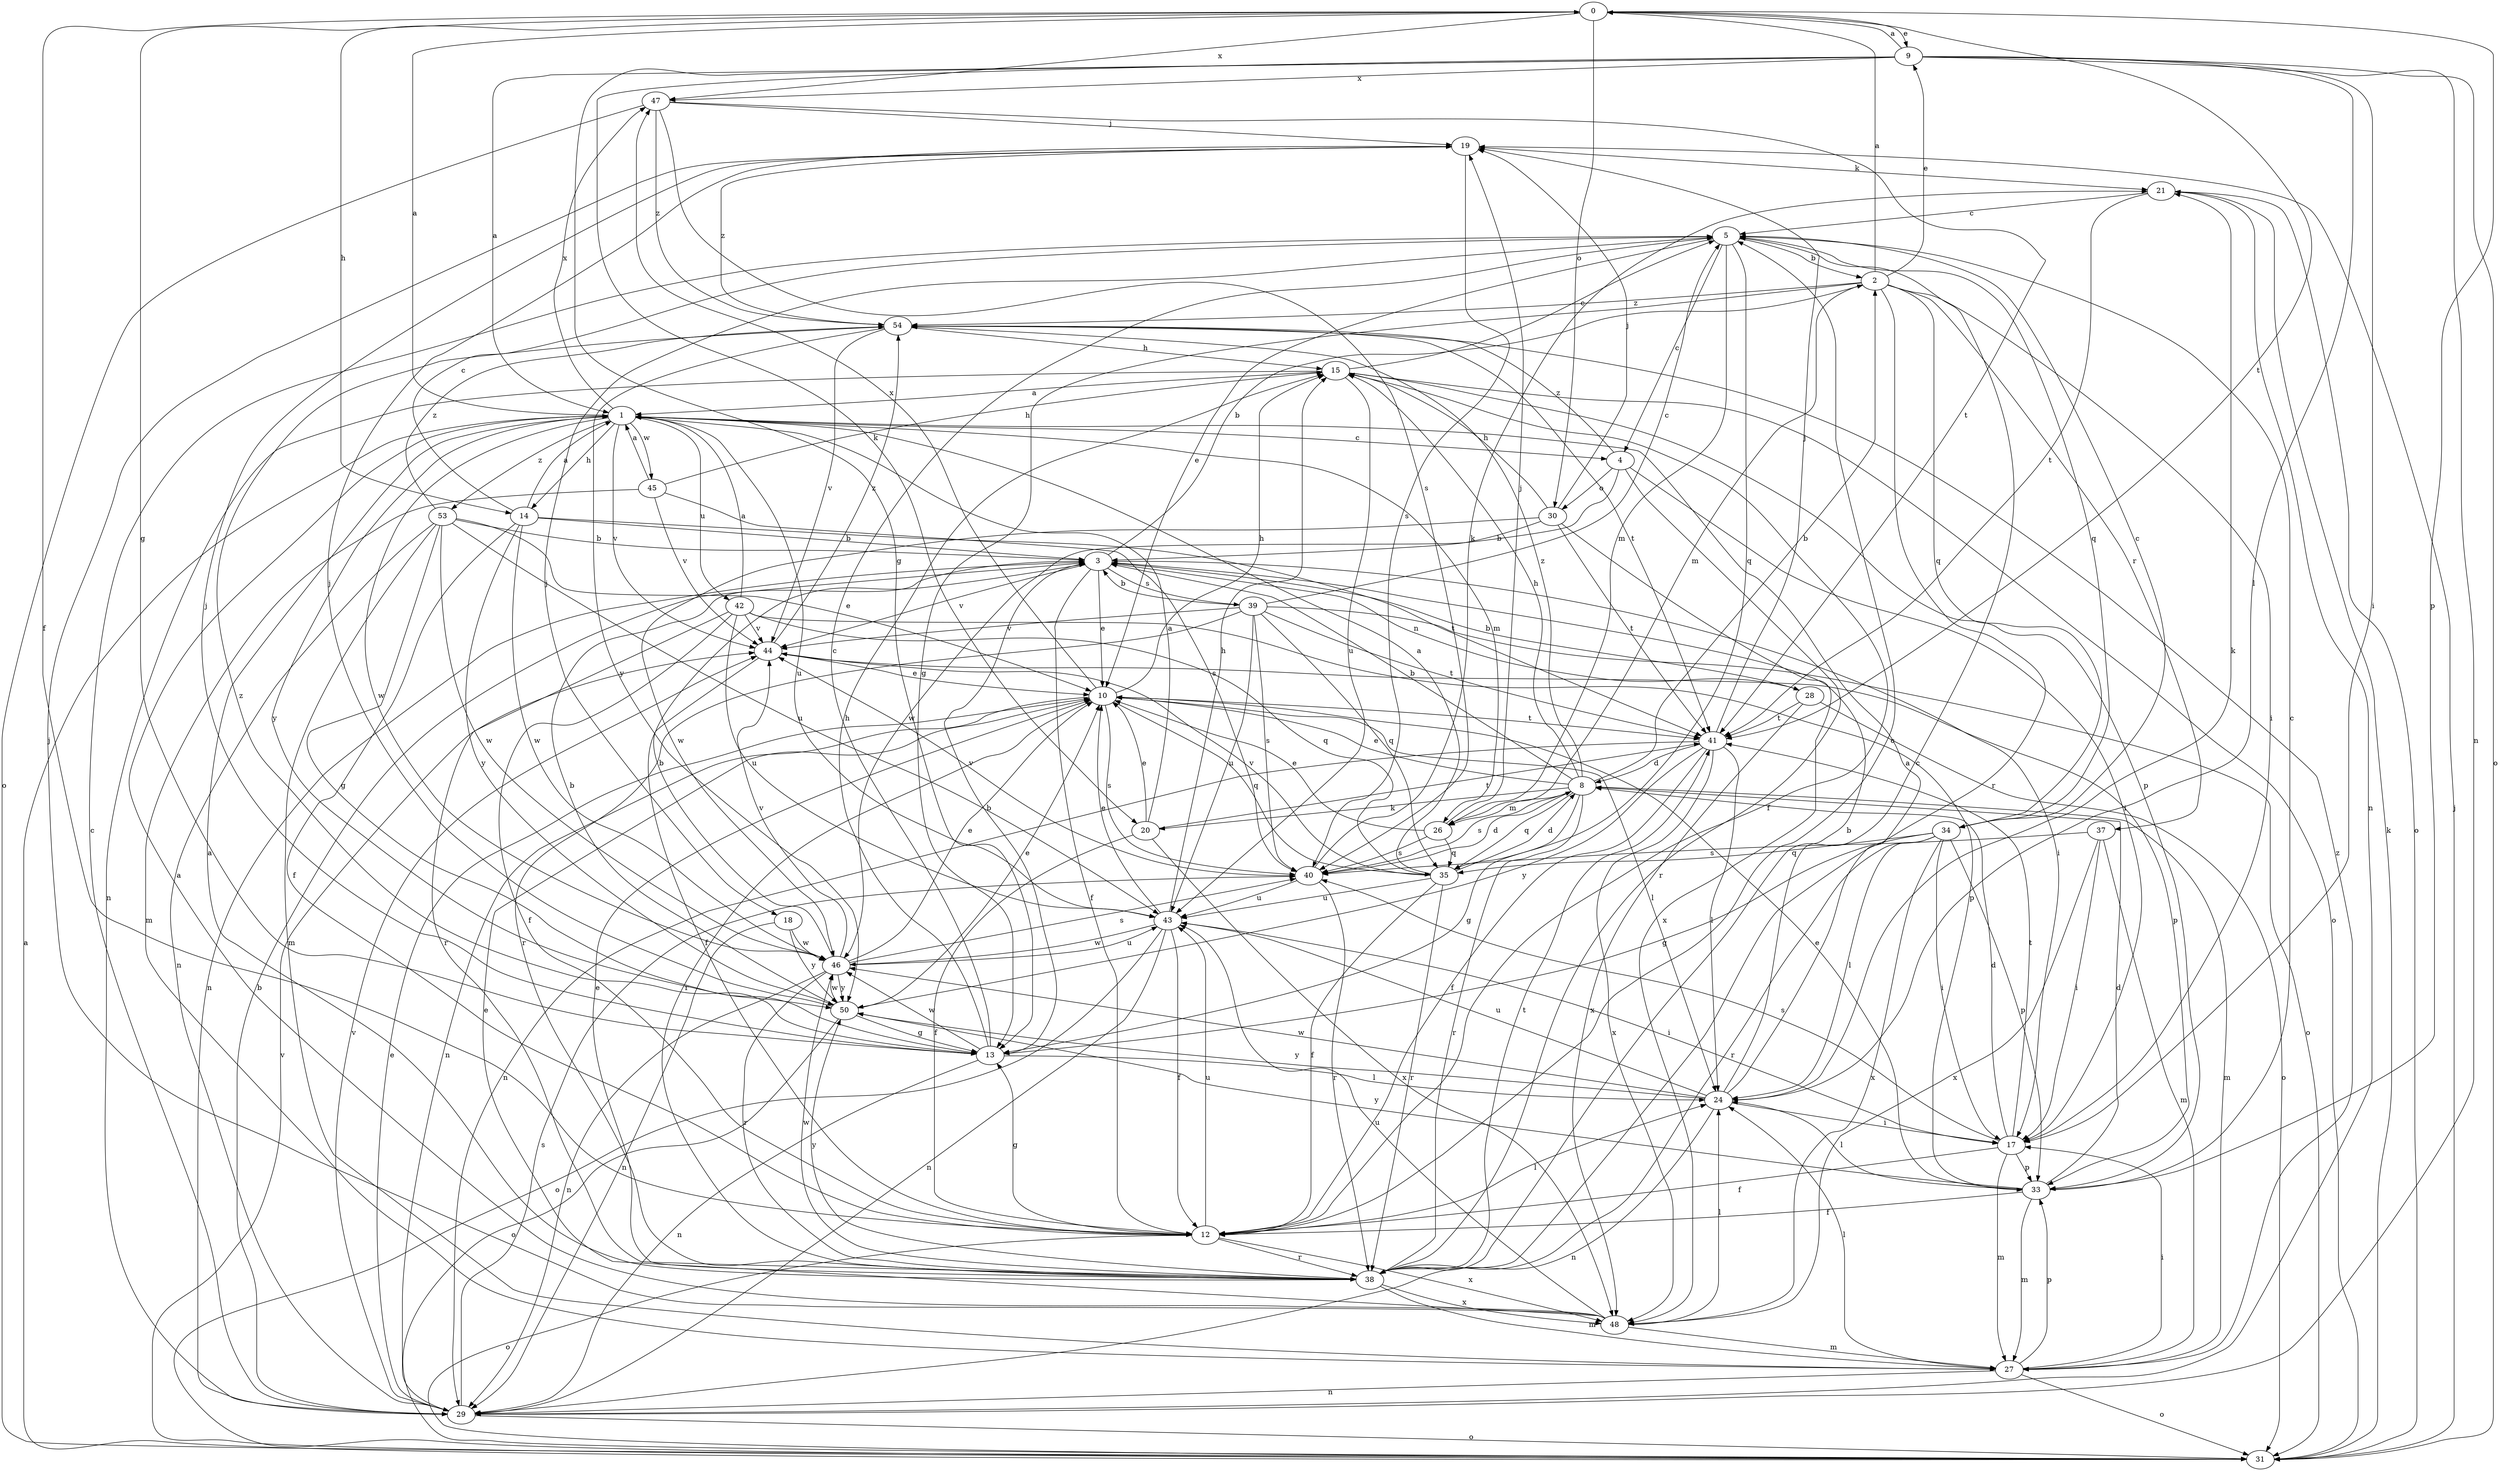 strict digraph  {
0;
1;
2;
3;
4;
5;
8;
9;
10;
12;
13;
14;
15;
17;
18;
19;
20;
21;
24;
26;
27;
28;
29;
30;
31;
33;
34;
35;
37;
38;
39;
40;
41;
42;
43;
44;
45;
46;
47;
48;
50;
53;
54;
0 -> 9  [label=e];
0 -> 12  [label=f];
0 -> 13  [label=g];
0 -> 14  [label=h];
0 -> 30  [label=o];
0 -> 33  [label=p];
0 -> 41  [label=t];
0 -> 47  [label=x];
1 -> 0  [label=a];
1 -> 4  [label=c];
1 -> 14  [label=h];
1 -> 26  [label=m];
1 -> 42  [label=u];
1 -> 43  [label=u];
1 -> 44  [label=v];
1 -> 45  [label=w];
1 -> 46  [label=w];
1 -> 47  [label=x];
1 -> 50  [label=y];
1 -> 53  [label=z];
2 -> 0  [label=a];
2 -> 9  [label=e];
2 -> 13  [label=g];
2 -> 17  [label=i];
2 -> 26  [label=m];
2 -> 34  [label=q];
2 -> 37  [label=r];
2 -> 38  [label=r];
2 -> 54  [label=z];
3 -> 2  [label=b];
3 -> 10  [label=e];
3 -> 12  [label=f];
3 -> 17  [label=i];
3 -> 28  [label=n];
3 -> 29  [label=n];
3 -> 39  [label=s];
3 -> 44  [label=v];
4 -> 17  [label=i];
4 -> 30  [label=o];
4 -> 38  [label=r];
4 -> 46  [label=w];
4 -> 54  [label=z];
5 -> 2  [label=b];
5 -> 4  [label=c];
5 -> 10  [label=e];
5 -> 18  [label=j];
5 -> 26  [label=m];
5 -> 34  [label=q];
5 -> 35  [label=q];
8 -> 2  [label=b];
8 -> 3  [label=b];
8 -> 10  [label=e];
8 -> 13  [label=g];
8 -> 15  [label=h];
8 -> 20  [label=k];
8 -> 26  [label=m];
8 -> 27  [label=m];
8 -> 35  [label=q];
8 -> 38  [label=r];
8 -> 40  [label=s];
8 -> 54  [label=z];
9 -> 0  [label=a];
9 -> 1  [label=a];
9 -> 13  [label=g];
9 -> 17  [label=i];
9 -> 20  [label=k];
9 -> 24  [label=l];
9 -> 29  [label=n];
9 -> 31  [label=o];
9 -> 47  [label=x];
10 -> 15  [label=h];
10 -> 24  [label=l];
10 -> 29  [label=n];
10 -> 35  [label=q];
10 -> 38  [label=r];
10 -> 40  [label=s];
10 -> 41  [label=t];
10 -> 47  [label=x];
12 -> 5  [label=c];
12 -> 13  [label=g];
12 -> 24  [label=l];
12 -> 31  [label=o];
12 -> 38  [label=r];
12 -> 43  [label=u];
12 -> 48  [label=x];
13 -> 3  [label=b];
13 -> 5  [label=c];
13 -> 15  [label=h];
13 -> 19  [label=j];
13 -> 24  [label=l];
13 -> 29  [label=n];
13 -> 46  [label=w];
13 -> 54  [label=z];
14 -> 1  [label=a];
14 -> 3  [label=b];
14 -> 5  [label=c];
14 -> 12  [label=f];
14 -> 41  [label=t];
14 -> 46  [label=w];
14 -> 50  [label=y];
15 -> 1  [label=a];
15 -> 5  [label=c];
15 -> 12  [label=f];
15 -> 29  [label=n];
15 -> 31  [label=o];
15 -> 33  [label=p];
15 -> 43  [label=u];
17 -> 8  [label=d];
17 -> 12  [label=f];
17 -> 27  [label=m];
17 -> 33  [label=p];
17 -> 40  [label=s];
17 -> 41  [label=t];
18 -> 29  [label=n];
18 -> 46  [label=w];
18 -> 50  [label=y];
19 -> 21  [label=k];
19 -> 40  [label=s];
19 -> 54  [label=z];
20 -> 1  [label=a];
20 -> 10  [label=e];
20 -> 12  [label=f];
20 -> 41  [label=t];
20 -> 48  [label=x];
21 -> 5  [label=c];
21 -> 29  [label=n];
21 -> 31  [label=o];
21 -> 41  [label=t];
24 -> 1  [label=a];
24 -> 3  [label=b];
24 -> 17  [label=i];
24 -> 21  [label=k];
24 -> 29  [label=n];
24 -> 43  [label=u];
24 -> 46  [label=w];
24 -> 50  [label=y];
26 -> 10  [label=e];
26 -> 19  [label=j];
26 -> 35  [label=q];
26 -> 40  [label=s];
27 -> 17  [label=i];
27 -> 24  [label=l];
27 -> 29  [label=n];
27 -> 31  [label=o];
27 -> 33  [label=p];
27 -> 54  [label=z];
28 -> 3  [label=b];
28 -> 31  [label=o];
28 -> 41  [label=t];
28 -> 48  [label=x];
29 -> 3  [label=b];
29 -> 5  [label=c];
29 -> 10  [label=e];
29 -> 31  [label=o];
29 -> 40  [label=s];
29 -> 44  [label=v];
30 -> 3  [label=b];
30 -> 15  [label=h];
30 -> 19  [label=j];
30 -> 41  [label=t];
30 -> 46  [label=w];
30 -> 48  [label=x];
31 -> 1  [label=a];
31 -> 19  [label=j];
31 -> 21  [label=k];
31 -> 44  [label=v];
33 -> 5  [label=c];
33 -> 8  [label=d];
33 -> 10  [label=e];
33 -> 12  [label=f];
33 -> 24  [label=l];
33 -> 27  [label=m];
33 -> 50  [label=y];
34 -> 5  [label=c];
34 -> 13  [label=g];
34 -> 17  [label=i];
34 -> 24  [label=l];
34 -> 33  [label=p];
34 -> 35  [label=q];
34 -> 38  [label=r];
34 -> 48  [label=x];
35 -> 1  [label=a];
35 -> 8  [label=d];
35 -> 12  [label=f];
35 -> 38  [label=r];
35 -> 43  [label=u];
35 -> 44  [label=v];
37 -> 17  [label=i];
37 -> 27  [label=m];
37 -> 40  [label=s];
37 -> 48  [label=x];
38 -> 1  [label=a];
38 -> 5  [label=c];
38 -> 10  [label=e];
38 -> 27  [label=m];
38 -> 41  [label=t];
38 -> 46  [label=w];
38 -> 48  [label=x];
38 -> 50  [label=y];
39 -> 3  [label=b];
39 -> 5  [label=c];
39 -> 31  [label=o];
39 -> 35  [label=q];
39 -> 38  [label=r];
39 -> 40  [label=s];
39 -> 41  [label=t];
39 -> 43  [label=u];
39 -> 44  [label=v];
40 -> 8  [label=d];
40 -> 21  [label=k];
40 -> 38  [label=r];
40 -> 43  [label=u];
40 -> 44  [label=v];
41 -> 8  [label=d];
41 -> 12  [label=f];
41 -> 19  [label=j];
41 -> 24  [label=l];
41 -> 29  [label=n];
41 -> 48  [label=x];
41 -> 50  [label=y];
42 -> 1  [label=a];
42 -> 12  [label=f];
42 -> 33  [label=p];
42 -> 35  [label=q];
42 -> 38  [label=r];
42 -> 43  [label=u];
42 -> 44  [label=v];
43 -> 10  [label=e];
43 -> 12  [label=f];
43 -> 15  [label=h];
43 -> 17  [label=i];
43 -> 29  [label=n];
43 -> 31  [label=o];
43 -> 46  [label=w];
44 -> 10  [label=e];
44 -> 12  [label=f];
44 -> 33  [label=p];
44 -> 54  [label=z];
45 -> 1  [label=a];
45 -> 15  [label=h];
45 -> 27  [label=m];
45 -> 40  [label=s];
45 -> 44  [label=v];
46 -> 3  [label=b];
46 -> 10  [label=e];
46 -> 29  [label=n];
46 -> 38  [label=r];
46 -> 40  [label=s];
46 -> 43  [label=u];
46 -> 44  [label=v];
46 -> 50  [label=y];
47 -> 19  [label=j];
47 -> 31  [label=o];
47 -> 40  [label=s];
47 -> 41  [label=t];
47 -> 54  [label=z];
48 -> 1  [label=a];
48 -> 10  [label=e];
48 -> 19  [label=j];
48 -> 24  [label=l];
48 -> 27  [label=m];
48 -> 43  [label=u];
50 -> 3  [label=b];
50 -> 10  [label=e];
50 -> 13  [label=g];
50 -> 19  [label=j];
50 -> 31  [label=o];
50 -> 46  [label=w];
53 -> 3  [label=b];
53 -> 10  [label=e];
53 -> 13  [label=g];
53 -> 27  [label=m];
53 -> 29  [label=n];
53 -> 43  [label=u];
53 -> 46  [label=w];
53 -> 54  [label=z];
54 -> 15  [label=h];
54 -> 41  [label=t];
54 -> 44  [label=v];
54 -> 50  [label=y];
}
